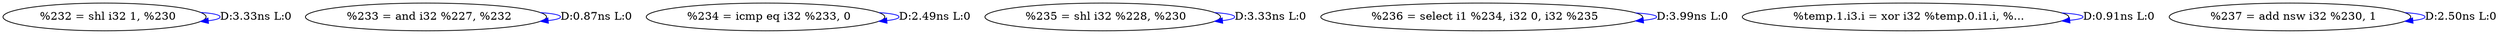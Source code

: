 digraph {
Node0x36e6750[label="  %232 = shl i32 1, %230"];
Node0x36e6750 -> Node0x36e6750[label="D:3.33ns L:0",color=blue];
Node0x36e6870[label="  %233 = and i32 %227, %232"];
Node0x36e6870 -> Node0x36e6870[label="D:0.87ns L:0",color=blue];
Node0x36e6950[label="  %234 = icmp eq i32 %233, 0"];
Node0x36e6950 -> Node0x36e6950[label="D:2.49ns L:0",color=blue];
Node0x36e6a30[label="  %235 = shl i32 %228, %230"];
Node0x36e6a30 -> Node0x36e6a30[label="D:3.33ns L:0",color=blue];
Node0x36e6b10[label="  %236 = select i1 %234, i32 0, i32 %235"];
Node0x36e6b10 -> Node0x36e6b10[label="D:3.99ns L:0",color=blue];
Node0x36e6bf0[label="  %temp.1.i3.i = xor i32 %temp.0.i1.i, %..."];
Node0x36e6bf0 -> Node0x36e6bf0[label="D:0.91ns L:0",color=blue];
Node0x36e6cd0[label="  %237 = add nsw i32 %230, 1"];
Node0x36e6cd0 -> Node0x36e6cd0[label="D:2.50ns L:0",color=blue];
}
